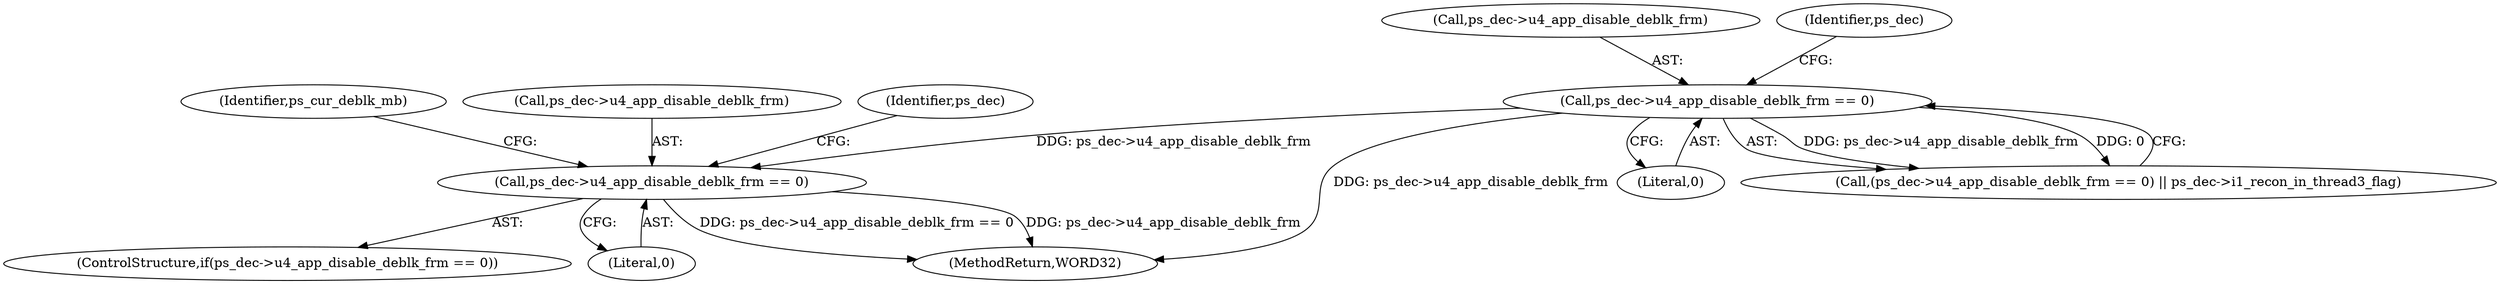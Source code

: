 digraph "0_Android_9a00f562a612d56e7b2b989d168647db900ba6cf@pointer" {
"1001167" [label="(Call,ps_dec->u4_app_disable_deblk_frm == 0)"];
"1000503" [label="(Call,ps_dec->u4_app_disable_deblk_frm == 0)"];
"1001167" [label="(Call,ps_dec->u4_app_disable_deblk_frm == 0)"];
"1001174" [label="(Identifier,ps_cur_deblk_mb)"];
"1000504" [label="(Call,ps_dec->u4_app_disable_deblk_frm)"];
"1000503" [label="(Call,ps_dec->u4_app_disable_deblk_frm == 0)"];
"1000507" [label="(Literal,0)"];
"1001166" [label="(ControlStructure,if(ps_dec->u4_app_disable_deblk_frm == 0))"];
"1001168" [label="(Call,ps_dec->u4_app_disable_deblk_frm)"];
"1000502" [label="(Call,(ps_dec->u4_app_disable_deblk_frm == 0) || ps_dec->i1_recon_in_thread3_flag)"];
"1000509" [label="(Identifier,ps_dec)"];
"1001171" [label="(Literal,0)"];
"1001184" [label="(Identifier,ps_dec)"];
"1001450" [label="(MethodReturn,WORD32)"];
"1001167" -> "1001166"  [label="AST: "];
"1001167" -> "1001171"  [label="CFG: "];
"1001168" -> "1001167"  [label="AST: "];
"1001171" -> "1001167"  [label="AST: "];
"1001174" -> "1001167"  [label="CFG: "];
"1001184" -> "1001167"  [label="CFG: "];
"1001167" -> "1001450"  [label="DDG: ps_dec->u4_app_disable_deblk_frm == 0"];
"1001167" -> "1001450"  [label="DDG: ps_dec->u4_app_disable_deblk_frm"];
"1000503" -> "1001167"  [label="DDG: ps_dec->u4_app_disable_deblk_frm"];
"1000503" -> "1000502"  [label="AST: "];
"1000503" -> "1000507"  [label="CFG: "];
"1000504" -> "1000503"  [label="AST: "];
"1000507" -> "1000503"  [label="AST: "];
"1000509" -> "1000503"  [label="CFG: "];
"1000502" -> "1000503"  [label="CFG: "];
"1000503" -> "1001450"  [label="DDG: ps_dec->u4_app_disable_deblk_frm"];
"1000503" -> "1000502"  [label="DDG: ps_dec->u4_app_disable_deblk_frm"];
"1000503" -> "1000502"  [label="DDG: 0"];
}
